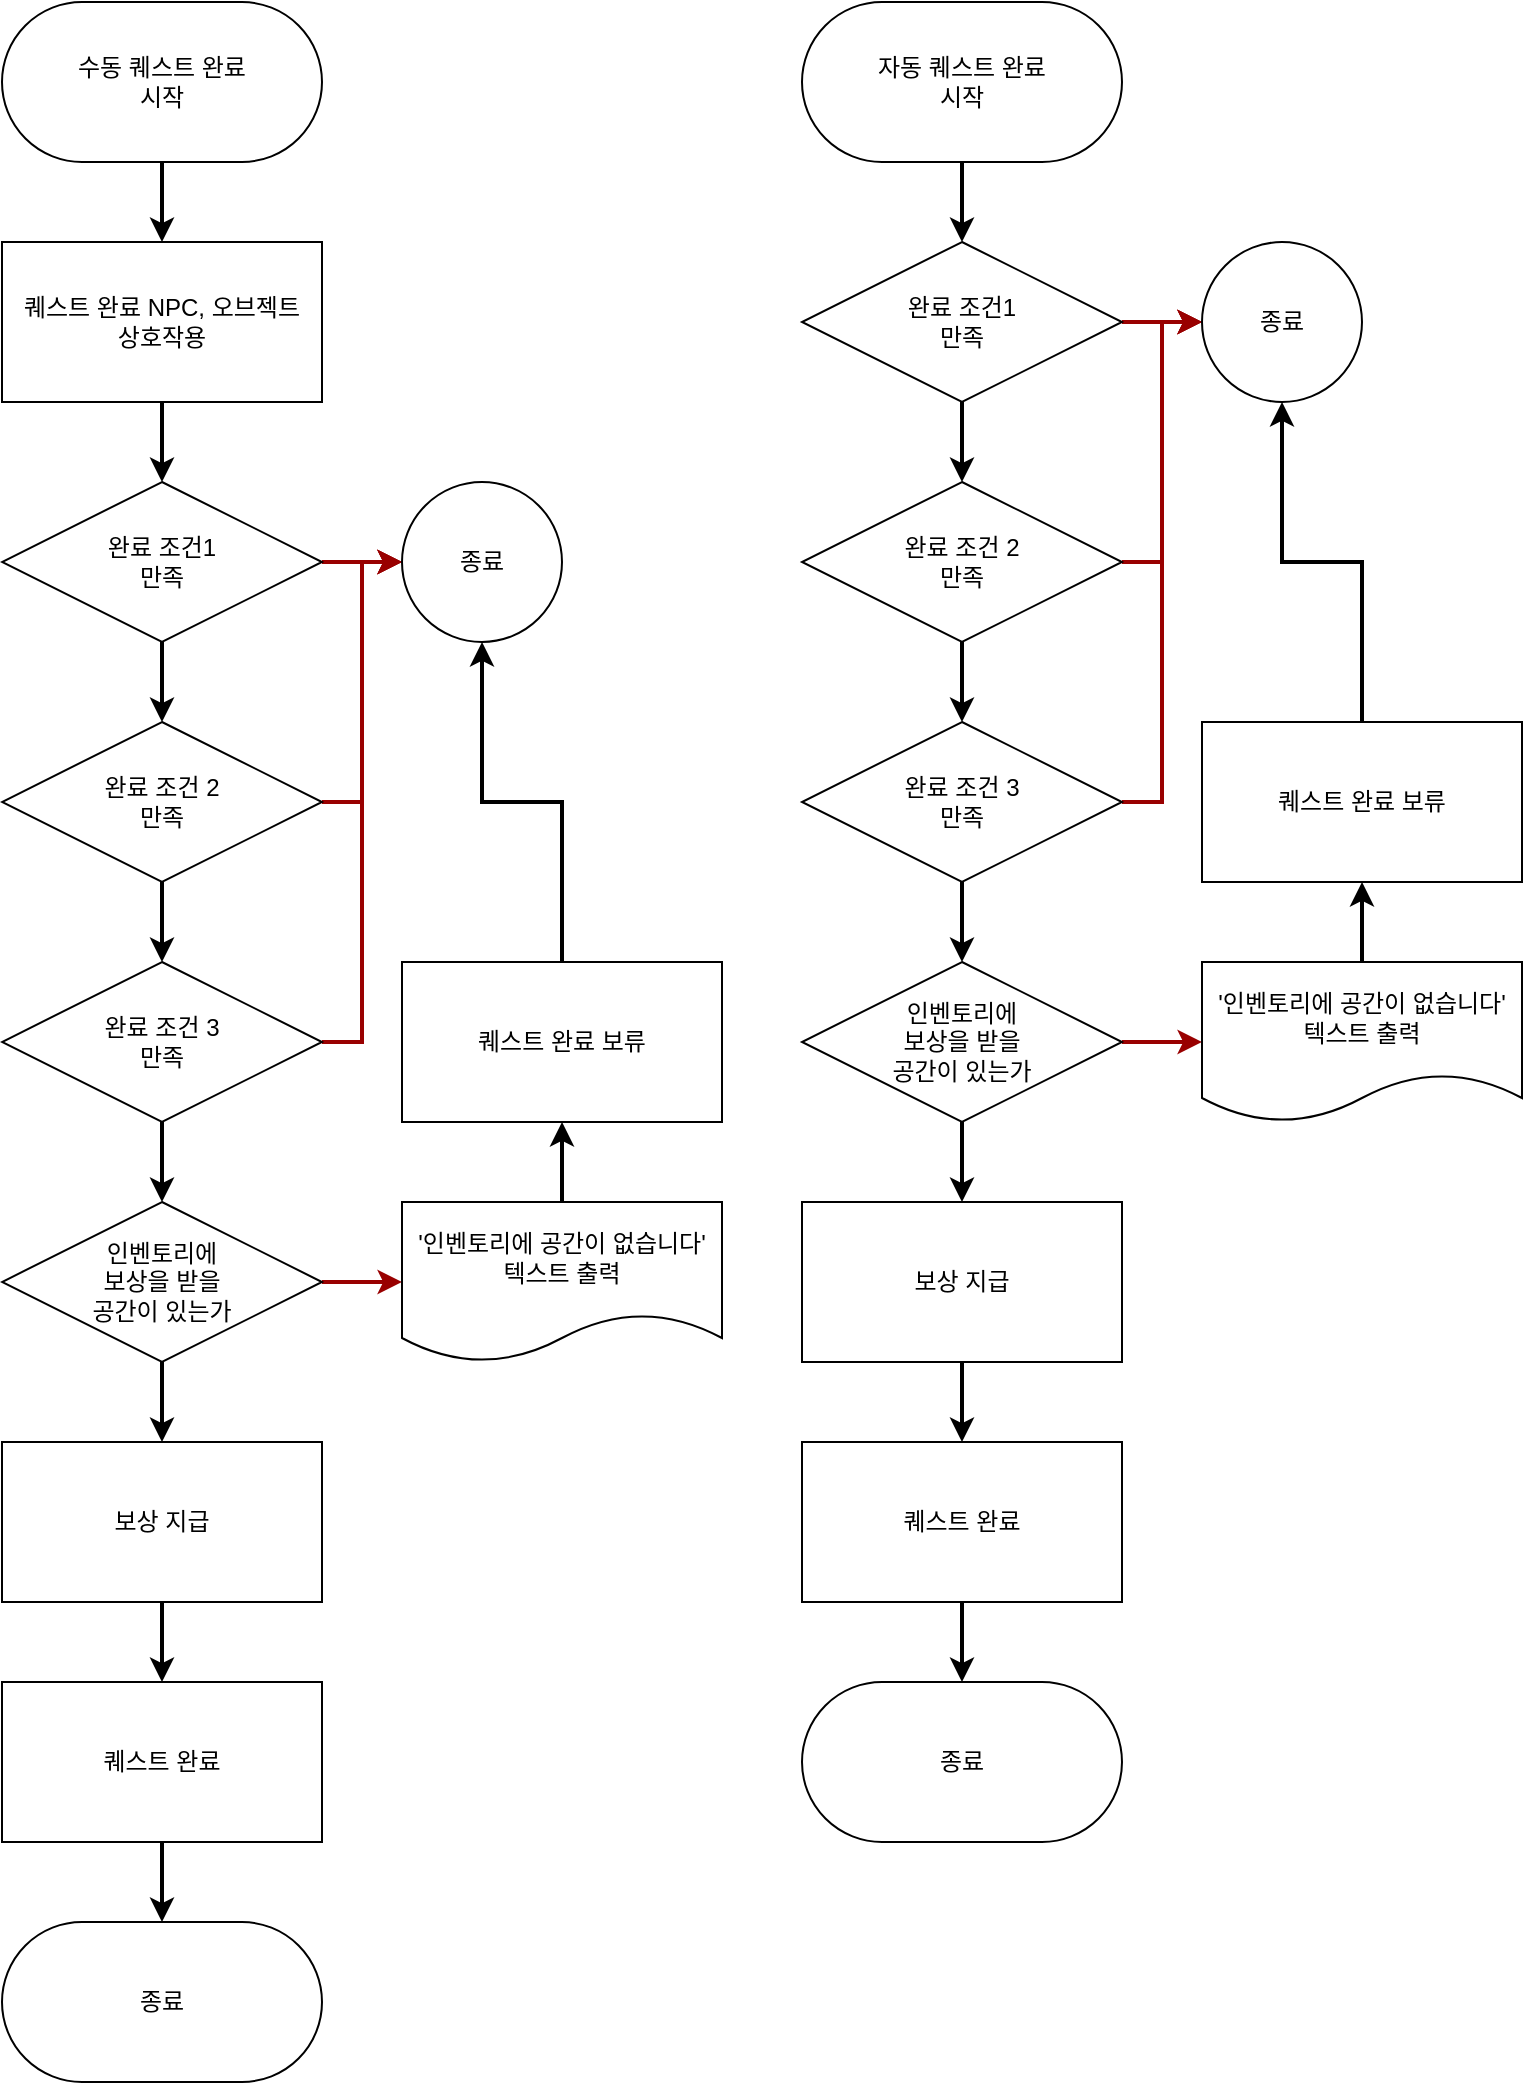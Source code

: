 <mxfile version="22.1.18" type="device">
  <diagram name="페이지-1" id="hnifJjpWj3-rXOwqnkaf">
    <mxGraphModel dx="1434" dy="772" grid="1" gridSize="10" guides="1" tooltips="1" connect="1" arrows="1" fold="1" page="1" pageScale="1" pageWidth="827" pageHeight="1169" math="0" shadow="0">
      <root>
        <mxCell id="0" />
        <mxCell id="1" parent="0" />
        <mxCell id="oNiJCIFRUGgsVKsrqzoo-6" style="edgeStyle=orthogonalEdgeStyle;rounded=0;orthogonalLoop=1;jettySize=auto;html=1;exitX=0.5;exitY=1;exitDx=0;exitDy=0;entryX=0.5;entryY=0;entryDx=0;entryDy=0;strokeWidth=2;" edge="1" parent="1" source="oNiJCIFRUGgsVKsrqzoo-1" target="oNiJCIFRUGgsVKsrqzoo-29">
          <mxGeometry relative="1" as="geometry" />
        </mxCell>
        <mxCell id="oNiJCIFRUGgsVKsrqzoo-1" value="수동 퀘스트 완료&lt;br&gt;시작" style="rounded=1;whiteSpace=wrap;html=1;arcSize=50;" vertex="1" parent="1">
          <mxGeometry width="160" height="80" as="geometry" />
        </mxCell>
        <mxCell id="oNiJCIFRUGgsVKsrqzoo-7" style="edgeStyle=orthogonalEdgeStyle;rounded=0;orthogonalLoop=1;jettySize=auto;html=1;exitX=0.5;exitY=1;exitDx=0;exitDy=0;strokeWidth=2;" edge="1" parent="1" source="oNiJCIFRUGgsVKsrqzoo-2" target="oNiJCIFRUGgsVKsrqzoo-3">
          <mxGeometry relative="1" as="geometry" />
        </mxCell>
        <mxCell id="oNiJCIFRUGgsVKsrqzoo-9" style="edgeStyle=orthogonalEdgeStyle;rounded=0;orthogonalLoop=1;jettySize=auto;html=1;exitX=1;exitY=0.5;exitDx=0;exitDy=0;entryX=0;entryY=0.5;entryDx=0;entryDy=0;strokeColor=#990000;strokeWidth=2;" edge="1" parent="1" source="oNiJCIFRUGgsVKsrqzoo-2" target="oNiJCIFRUGgsVKsrqzoo-5">
          <mxGeometry relative="1" as="geometry">
            <mxPoint x="240" y="320" as="targetPoint" />
          </mxGeometry>
        </mxCell>
        <mxCell id="oNiJCIFRUGgsVKsrqzoo-2" value="완료 조건1&lt;br&gt;만족" style="rhombus;whiteSpace=wrap;html=1;" vertex="1" parent="1">
          <mxGeometry y="240" width="160" height="80" as="geometry" />
        </mxCell>
        <mxCell id="oNiJCIFRUGgsVKsrqzoo-8" style="edgeStyle=orthogonalEdgeStyle;rounded=0;orthogonalLoop=1;jettySize=auto;html=1;exitX=0.5;exitY=1;exitDx=0;exitDy=0;entryX=0.5;entryY=0;entryDx=0;entryDy=0;strokeWidth=2;" edge="1" parent="1" source="oNiJCIFRUGgsVKsrqzoo-3" target="oNiJCIFRUGgsVKsrqzoo-4">
          <mxGeometry relative="1" as="geometry" />
        </mxCell>
        <mxCell id="oNiJCIFRUGgsVKsrqzoo-11" style="edgeStyle=orthogonalEdgeStyle;rounded=0;orthogonalLoop=1;jettySize=auto;html=1;exitX=1;exitY=0.5;exitDx=0;exitDy=0;entryX=0;entryY=0.5;entryDx=0;entryDy=0;strokeColor=#990000;strokeWidth=2;" edge="1" parent="1" source="oNiJCIFRUGgsVKsrqzoo-3" target="oNiJCIFRUGgsVKsrqzoo-5">
          <mxGeometry relative="1" as="geometry" />
        </mxCell>
        <mxCell id="oNiJCIFRUGgsVKsrqzoo-3" value="완료 조건 2&lt;br&gt;만족" style="rhombus;whiteSpace=wrap;html=1;" vertex="1" parent="1">
          <mxGeometry y="360" width="160" height="80" as="geometry" />
        </mxCell>
        <mxCell id="oNiJCIFRUGgsVKsrqzoo-12" style="edgeStyle=orthogonalEdgeStyle;rounded=0;orthogonalLoop=1;jettySize=auto;html=1;exitX=1;exitY=0.5;exitDx=0;exitDy=0;entryX=0;entryY=0.5;entryDx=0;entryDy=0;strokeColor=#990000;strokeWidth=2;" edge="1" parent="1" source="oNiJCIFRUGgsVKsrqzoo-4" target="oNiJCIFRUGgsVKsrqzoo-5">
          <mxGeometry relative="1" as="geometry">
            <mxPoint x="270" y="440" as="targetPoint" />
          </mxGeometry>
        </mxCell>
        <mxCell id="oNiJCIFRUGgsVKsrqzoo-16" style="edgeStyle=orthogonalEdgeStyle;rounded=0;orthogonalLoop=1;jettySize=auto;html=1;exitX=0.5;exitY=1;exitDx=0;exitDy=0;entryX=0.5;entryY=0;entryDx=0;entryDy=0;strokeWidth=2;" edge="1" parent="1" source="oNiJCIFRUGgsVKsrqzoo-4" target="oNiJCIFRUGgsVKsrqzoo-15">
          <mxGeometry relative="1" as="geometry" />
        </mxCell>
        <mxCell id="oNiJCIFRUGgsVKsrqzoo-4" value="완료 조건 3&lt;br&gt;만족" style="rhombus;whiteSpace=wrap;html=1;" vertex="1" parent="1">
          <mxGeometry y="480" width="160" height="80" as="geometry" />
        </mxCell>
        <mxCell id="oNiJCIFRUGgsVKsrqzoo-5" value="종료" style="ellipse;whiteSpace=wrap;html=1;" vertex="1" parent="1">
          <mxGeometry x="200" y="240" width="80" height="80" as="geometry" />
        </mxCell>
        <mxCell id="oNiJCIFRUGgsVKsrqzoo-18" style="edgeStyle=orthogonalEdgeStyle;rounded=0;orthogonalLoop=1;jettySize=auto;html=1;exitX=1;exitY=0.5;exitDx=0;exitDy=0;entryX=0;entryY=0.5;entryDx=0;entryDy=0;strokeWidth=2;strokeColor=#990000;" edge="1" parent="1" source="oNiJCIFRUGgsVKsrqzoo-15" target="oNiJCIFRUGgsVKsrqzoo-26">
          <mxGeometry relative="1" as="geometry" />
        </mxCell>
        <mxCell id="oNiJCIFRUGgsVKsrqzoo-56" style="edgeStyle=orthogonalEdgeStyle;rounded=0;orthogonalLoop=1;jettySize=auto;html=1;exitX=0.5;exitY=1;exitDx=0;exitDy=0;entryX=0.5;entryY=0;entryDx=0;entryDy=0;strokeWidth=2;" edge="1" parent="1" source="oNiJCIFRUGgsVKsrqzoo-15" target="oNiJCIFRUGgsVKsrqzoo-55">
          <mxGeometry relative="1" as="geometry" />
        </mxCell>
        <mxCell id="oNiJCIFRUGgsVKsrqzoo-15" value="인벤토리에 &lt;br&gt;보상을 받을&lt;br&gt;공간이 있는가" style="rhombus;whiteSpace=wrap;html=1;" vertex="1" parent="1">
          <mxGeometry y="600" width="160" height="80" as="geometry" />
        </mxCell>
        <mxCell id="oNiJCIFRUGgsVKsrqzoo-28" style="edgeStyle=orthogonalEdgeStyle;rounded=0;orthogonalLoop=1;jettySize=auto;html=1;exitX=0.5;exitY=0;exitDx=0;exitDy=0;entryX=0.5;entryY=1;entryDx=0;entryDy=0;strokeWidth=2;" edge="1" parent="1" source="oNiJCIFRUGgsVKsrqzoo-17" target="oNiJCIFRUGgsVKsrqzoo-5">
          <mxGeometry relative="1" as="geometry" />
        </mxCell>
        <mxCell id="oNiJCIFRUGgsVKsrqzoo-17" value="퀘스트 완료 보류" style="whiteSpace=wrap;html=1;" vertex="1" parent="1">
          <mxGeometry x="200" y="480" width="160" height="80" as="geometry" />
        </mxCell>
        <mxCell id="oNiJCIFRUGgsVKsrqzoo-24" style="edgeStyle=orthogonalEdgeStyle;rounded=0;orthogonalLoop=1;jettySize=auto;html=1;exitX=0.5;exitY=1;exitDx=0;exitDy=0;entryX=0.5;entryY=0;entryDx=0;entryDy=0;strokeWidth=2;" edge="1" parent="1" source="oNiJCIFRUGgsVKsrqzoo-21" target="oNiJCIFRUGgsVKsrqzoo-23">
          <mxGeometry relative="1" as="geometry">
            <mxPoint x="80" y="940" as="sourcePoint" />
          </mxGeometry>
        </mxCell>
        <mxCell id="oNiJCIFRUGgsVKsrqzoo-21" value="퀘스트 완료" style="whiteSpace=wrap;html=1;" vertex="1" parent="1">
          <mxGeometry y="840" width="160" height="80" as="geometry" />
        </mxCell>
        <mxCell id="oNiJCIFRUGgsVKsrqzoo-23" value="종료" style="rounded=1;whiteSpace=wrap;html=1;arcSize=50;" vertex="1" parent="1">
          <mxGeometry y="960" width="160" height="80" as="geometry" />
        </mxCell>
        <mxCell id="oNiJCIFRUGgsVKsrqzoo-27" style="edgeStyle=orthogonalEdgeStyle;rounded=0;orthogonalLoop=1;jettySize=auto;html=1;exitX=0.5;exitY=0;exitDx=0;exitDy=0;entryX=0.5;entryY=1;entryDx=0;entryDy=0;strokeWidth=2;" edge="1" parent="1" source="oNiJCIFRUGgsVKsrqzoo-26" target="oNiJCIFRUGgsVKsrqzoo-17">
          <mxGeometry relative="1" as="geometry" />
        </mxCell>
        <mxCell id="oNiJCIFRUGgsVKsrqzoo-26" value="&#39;인벤토리에 공간이 없습니다&#39;&lt;br&gt;텍스트 출력" style="shape=document;whiteSpace=wrap;html=1;boundedLbl=1;" vertex="1" parent="1">
          <mxGeometry x="200" y="600" width="160" height="80" as="geometry" />
        </mxCell>
        <mxCell id="oNiJCIFRUGgsVKsrqzoo-30" style="edgeStyle=orthogonalEdgeStyle;rounded=0;orthogonalLoop=1;jettySize=auto;html=1;exitX=0.5;exitY=1;exitDx=0;exitDy=0;entryX=0.5;entryY=0;entryDx=0;entryDy=0;strokeWidth=2;" edge="1" parent="1" source="oNiJCIFRUGgsVKsrqzoo-29" target="oNiJCIFRUGgsVKsrqzoo-2">
          <mxGeometry relative="1" as="geometry" />
        </mxCell>
        <mxCell id="oNiJCIFRUGgsVKsrqzoo-29" value="퀘스트 완료 NPC, 오브젝트&lt;br&gt;상호작용" style="whiteSpace=wrap;html=1;" vertex="1" parent="1">
          <mxGeometry y="120" width="160" height="80" as="geometry" />
        </mxCell>
        <mxCell id="oNiJCIFRUGgsVKsrqzoo-31" style="edgeStyle=orthogonalEdgeStyle;rounded=0;orthogonalLoop=1;jettySize=auto;html=1;exitX=0.5;exitY=1;exitDx=0;exitDy=0;entryX=0.5;entryY=0;entryDx=0;entryDy=0;strokeWidth=2;" edge="1" source="oNiJCIFRUGgsVKsrqzoo-32" target="oNiJCIFRUGgsVKsrqzoo-35" parent="1">
          <mxGeometry relative="1" as="geometry">
            <mxPoint x="480" y="120" as="targetPoint" />
          </mxGeometry>
        </mxCell>
        <mxCell id="oNiJCIFRUGgsVKsrqzoo-32" value="자동 퀘스트 완료&lt;br&gt;시작" style="rounded=1;whiteSpace=wrap;html=1;arcSize=50;" vertex="1" parent="1">
          <mxGeometry x="400" width="160" height="80" as="geometry" />
        </mxCell>
        <mxCell id="oNiJCIFRUGgsVKsrqzoo-33" style="edgeStyle=orthogonalEdgeStyle;rounded=0;orthogonalLoop=1;jettySize=auto;html=1;exitX=0.5;exitY=1;exitDx=0;exitDy=0;strokeWidth=2;" edge="1" source="oNiJCIFRUGgsVKsrqzoo-35" target="oNiJCIFRUGgsVKsrqzoo-38" parent="1">
          <mxGeometry relative="1" as="geometry" />
        </mxCell>
        <mxCell id="oNiJCIFRUGgsVKsrqzoo-34" style="edgeStyle=orthogonalEdgeStyle;rounded=0;orthogonalLoop=1;jettySize=auto;html=1;exitX=1;exitY=0.5;exitDx=0;exitDy=0;entryX=0;entryY=0.5;entryDx=0;entryDy=0;strokeColor=#990000;strokeWidth=2;" edge="1" source="oNiJCIFRUGgsVKsrqzoo-35" target="oNiJCIFRUGgsVKsrqzoo-42" parent="1">
          <mxGeometry relative="1" as="geometry">
            <mxPoint x="640" y="200" as="targetPoint" />
          </mxGeometry>
        </mxCell>
        <mxCell id="oNiJCIFRUGgsVKsrqzoo-35" value="완료 조건1&lt;br&gt;만족" style="rhombus;whiteSpace=wrap;html=1;" vertex="1" parent="1">
          <mxGeometry x="400" y="120" width="160" height="80" as="geometry" />
        </mxCell>
        <mxCell id="oNiJCIFRUGgsVKsrqzoo-36" style="edgeStyle=orthogonalEdgeStyle;rounded=0;orthogonalLoop=1;jettySize=auto;html=1;exitX=0.5;exitY=1;exitDx=0;exitDy=0;entryX=0.5;entryY=0;entryDx=0;entryDy=0;strokeWidth=2;" edge="1" source="oNiJCIFRUGgsVKsrqzoo-38" target="oNiJCIFRUGgsVKsrqzoo-41" parent="1">
          <mxGeometry relative="1" as="geometry" />
        </mxCell>
        <mxCell id="oNiJCIFRUGgsVKsrqzoo-37" style="edgeStyle=orthogonalEdgeStyle;rounded=0;orthogonalLoop=1;jettySize=auto;html=1;exitX=1;exitY=0.5;exitDx=0;exitDy=0;entryX=0;entryY=0.5;entryDx=0;entryDy=0;strokeColor=#990000;strokeWidth=2;" edge="1" source="oNiJCIFRUGgsVKsrqzoo-38" target="oNiJCIFRUGgsVKsrqzoo-42" parent="1">
          <mxGeometry relative="1" as="geometry" />
        </mxCell>
        <mxCell id="oNiJCIFRUGgsVKsrqzoo-38" value="완료 조건 2&lt;br&gt;만족" style="rhombus;whiteSpace=wrap;html=1;" vertex="1" parent="1">
          <mxGeometry x="400" y="240" width="160" height="80" as="geometry" />
        </mxCell>
        <mxCell id="oNiJCIFRUGgsVKsrqzoo-39" style="edgeStyle=orthogonalEdgeStyle;rounded=0;orthogonalLoop=1;jettySize=auto;html=1;exitX=1;exitY=0.5;exitDx=0;exitDy=0;entryX=0;entryY=0.5;entryDx=0;entryDy=0;strokeColor=#990000;strokeWidth=2;" edge="1" source="oNiJCIFRUGgsVKsrqzoo-41" target="oNiJCIFRUGgsVKsrqzoo-42" parent="1">
          <mxGeometry relative="1" as="geometry">
            <mxPoint x="670" y="320" as="targetPoint" />
          </mxGeometry>
        </mxCell>
        <mxCell id="oNiJCIFRUGgsVKsrqzoo-40" style="edgeStyle=orthogonalEdgeStyle;rounded=0;orthogonalLoop=1;jettySize=auto;html=1;exitX=0.5;exitY=1;exitDx=0;exitDy=0;entryX=0.5;entryY=0;entryDx=0;entryDy=0;strokeWidth=2;" edge="1" source="oNiJCIFRUGgsVKsrqzoo-41" target="oNiJCIFRUGgsVKsrqzoo-45" parent="1">
          <mxGeometry relative="1" as="geometry" />
        </mxCell>
        <mxCell id="oNiJCIFRUGgsVKsrqzoo-41" value="완료 조건 3&lt;br&gt;만족" style="rhombus;whiteSpace=wrap;html=1;" vertex="1" parent="1">
          <mxGeometry x="400" y="360" width="160" height="80" as="geometry" />
        </mxCell>
        <mxCell id="oNiJCIFRUGgsVKsrqzoo-42" value="종료" style="ellipse;whiteSpace=wrap;html=1;" vertex="1" parent="1">
          <mxGeometry x="600" y="120" width="80" height="80" as="geometry" />
        </mxCell>
        <mxCell id="oNiJCIFRUGgsVKsrqzoo-43" style="edgeStyle=orthogonalEdgeStyle;rounded=0;orthogonalLoop=1;jettySize=auto;html=1;exitX=1;exitY=0.5;exitDx=0;exitDy=0;entryX=0;entryY=0.5;entryDx=0;entryDy=0;strokeWidth=2;strokeColor=#990000;" edge="1" source="oNiJCIFRUGgsVKsrqzoo-45" target="oNiJCIFRUGgsVKsrqzoo-52" parent="1">
          <mxGeometry relative="1" as="geometry" />
        </mxCell>
        <mxCell id="oNiJCIFRUGgsVKsrqzoo-44" style="edgeStyle=orthogonalEdgeStyle;rounded=0;orthogonalLoop=1;jettySize=auto;html=1;exitX=0.5;exitY=1;exitDx=0;exitDy=0;entryX=0.5;entryY=0;entryDx=0;entryDy=0;strokeWidth=2;" edge="1" source="oNiJCIFRUGgsVKsrqzoo-45" target="oNiJCIFRUGgsVKsrqzoo-49" parent="1">
          <mxGeometry relative="1" as="geometry" />
        </mxCell>
        <mxCell id="oNiJCIFRUGgsVKsrqzoo-45" value="인벤토리에 &lt;br&gt;보상을 받을&lt;br&gt;공간이 있는가" style="rhombus;whiteSpace=wrap;html=1;" vertex="1" parent="1">
          <mxGeometry x="400" y="480" width="160" height="80" as="geometry" />
        </mxCell>
        <mxCell id="oNiJCIFRUGgsVKsrqzoo-46" style="edgeStyle=orthogonalEdgeStyle;rounded=0;orthogonalLoop=1;jettySize=auto;html=1;exitX=0.5;exitY=0;exitDx=0;exitDy=0;entryX=0.5;entryY=1;entryDx=0;entryDy=0;strokeWidth=2;" edge="1" source="oNiJCIFRUGgsVKsrqzoo-47" target="oNiJCIFRUGgsVKsrqzoo-42" parent="1">
          <mxGeometry relative="1" as="geometry" />
        </mxCell>
        <mxCell id="oNiJCIFRUGgsVKsrqzoo-47" value="퀘스트 완료 보류" style="whiteSpace=wrap;html=1;" vertex="1" parent="1">
          <mxGeometry x="600" y="360" width="160" height="80" as="geometry" />
        </mxCell>
        <mxCell id="oNiJCIFRUGgsVKsrqzoo-48" style="edgeStyle=orthogonalEdgeStyle;rounded=0;orthogonalLoop=1;jettySize=auto;html=1;exitX=0.5;exitY=1;exitDx=0;exitDy=0;strokeWidth=2;" edge="1" source="oNiJCIFRUGgsVKsrqzoo-49" target="oNiJCIFRUGgsVKsrqzoo-58" parent="1">
          <mxGeometry relative="1" as="geometry" />
        </mxCell>
        <mxCell id="oNiJCIFRUGgsVKsrqzoo-49" value="보상 지급" style="whiteSpace=wrap;html=1;" vertex="1" parent="1">
          <mxGeometry x="400" y="600" width="160" height="80" as="geometry" />
        </mxCell>
        <mxCell id="oNiJCIFRUGgsVKsrqzoo-50" value="종료" style="rounded=1;whiteSpace=wrap;html=1;arcSize=50;" vertex="1" parent="1">
          <mxGeometry x="400" y="840" width="160" height="80" as="geometry" />
        </mxCell>
        <mxCell id="oNiJCIFRUGgsVKsrqzoo-51" style="edgeStyle=orthogonalEdgeStyle;rounded=0;orthogonalLoop=1;jettySize=auto;html=1;exitX=0.5;exitY=0;exitDx=0;exitDy=0;entryX=0.5;entryY=1;entryDx=0;entryDy=0;strokeWidth=2;" edge="1" source="oNiJCIFRUGgsVKsrqzoo-52" target="oNiJCIFRUGgsVKsrqzoo-47" parent="1">
          <mxGeometry relative="1" as="geometry" />
        </mxCell>
        <mxCell id="oNiJCIFRUGgsVKsrqzoo-52" value="&#39;인벤토리에 공간이 없습니다&#39;&lt;br&gt;텍스트 출력" style="shape=document;whiteSpace=wrap;html=1;boundedLbl=1;" vertex="1" parent="1">
          <mxGeometry x="600" y="480" width="160" height="80" as="geometry" />
        </mxCell>
        <mxCell id="oNiJCIFRUGgsVKsrqzoo-57" style="edgeStyle=orthogonalEdgeStyle;rounded=0;orthogonalLoop=1;jettySize=auto;html=1;exitX=0.5;exitY=1;exitDx=0;exitDy=0;entryX=0.5;entryY=0;entryDx=0;entryDy=0;strokeWidth=2;" edge="1" parent="1" source="oNiJCIFRUGgsVKsrqzoo-55" target="oNiJCIFRUGgsVKsrqzoo-21">
          <mxGeometry relative="1" as="geometry" />
        </mxCell>
        <mxCell id="oNiJCIFRUGgsVKsrqzoo-55" value="보상 지급" style="whiteSpace=wrap;html=1;" vertex="1" parent="1">
          <mxGeometry y="720" width="160" height="80" as="geometry" />
        </mxCell>
        <mxCell id="oNiJCIFRUGgsVKsrqzoo-59" style="edgeStyle=orthogonalEdgeStyle;rounded=0;orthogonalLoop=1;jettySize=auto;html=1;exitX=0.5;exitY=1;exitDx=0;exitDy=0;entryX=0.5;entryY=0;entryDx=0;entryDy=0;strokeWidth=2;" edge="1" parent="1" source="oNiJCIFRUGgsVKsrqzoo-58" target="oNiJCIFRUGgsVKsrqzoo-50">
          <mxGeometry relative="1" as="geometry" />
        </mxCell>
        <mxCell id="oNiJCIFRUGgsVKsrqzoo-58" value="퀘스트 완료" style="whiteSpace=wrap;html=1;" vertex="1" parent="1">
          <mxGeometry x="400" y="720" width="160" height="80" as="geometry" />
        </mxCell>
      </root>
    </mxGraphModel>
  </diagram>
</mxfile>
